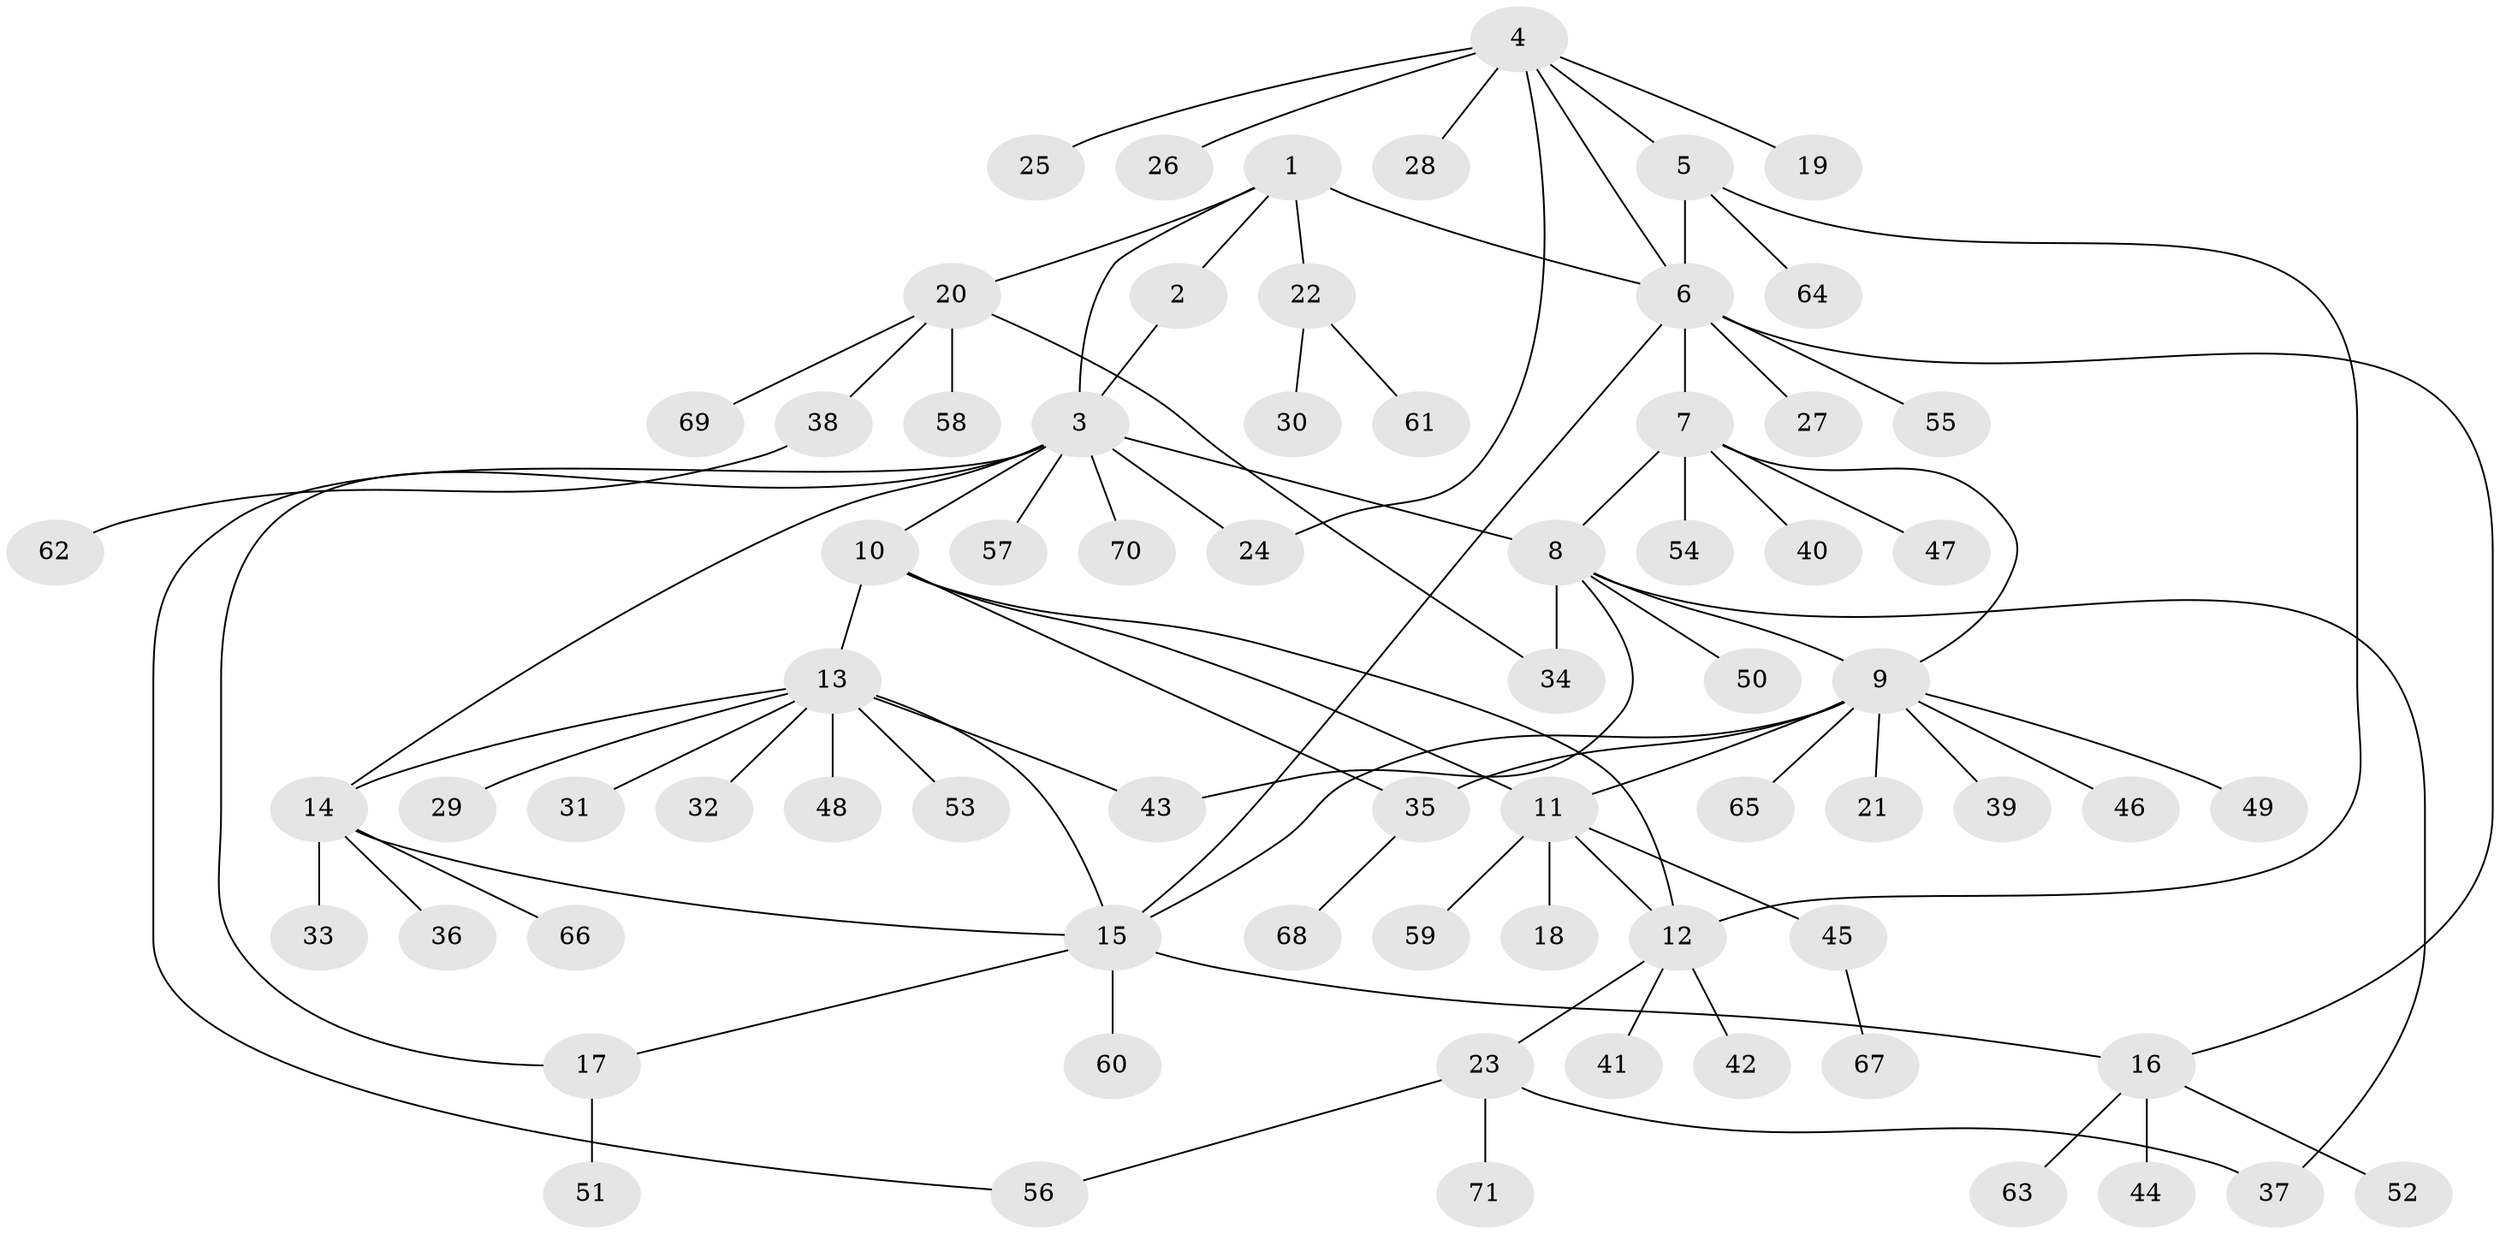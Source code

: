 // coarse degree distribution, {2: 0.18181818181818182, 3: 0.18181818181818182, 1: 0.2727272727272727, 6: 0.18181818181818182, 7: 0.045454545454545456, 5: 0.09090909090909091, 9: 0.045454545454545456}
// Generated by graph-tools (version 1.1) at 2025/37/03/04/25 23:37:40]
// undirected, 71 vertices, 89 edges
graph export_dot {
  node [color=gray90,style=filled];
  1;
  2;
  3;
  4;
  5;
  6;
  7;
  8;
  9;
  10;
  11;
  12;
  13;
  14;
  15;
  16;
  17;
  18;
  19;
  20;
  21;
  22;
  23;
  24;
  25;
  26;
  27;
  28;
  29;
  30;
  31;
  32;
  33;
  34;
  35;
  36;
  37;
  38;
  39;
  40;
  41;
  42;
  43;
  44;
  45;
  46;
  47;
  48;
  49;
  50;
  51;
  52;
  53;
  54;
  55;
  56;
  57;
  58;
  59;
  60;
  61;
  62;
  63;
  64;
  65;
  66;
  67;
  68;
  69;
  70;
  71;
  1 -- 2;
  1 -- 3;
  1 -- 6;
  1 -- 20;
  1 -- 22;
  2 -- 3;
  3 -- 8;
  3 -- 10;
  3 -- 14;
  3 -- 17;
  3 -- 24;
  3 -- 56;
  3 -- 57;
  3 -- 70;
  4 -- 5;
  4 -- 6;
  4 -- 19;
  4 -- 24;
  4 -- 25;
  4 -- 26;
  4 -- 28;
  5 -- 6;
  5 -- 12;
  5 -- 64;
  6 -- 7;
  6 -- 15;
  6 -- 16;
  6 -- 27;
  6 -- 55;
  7 -- 8;
  7 -- 9;
  7 -- 40;
  7 -- 47;
  7 -- 54;
  8 -- 9;
  8 -- 34;
  8 -- 37;
  8 -- 43;
  8 -- 50;
  9 -- 11;
  9 -- 15;
  9 -- 21;
  9 -- 35;
  9 -- 39;
  9 -- 46;
  9 -- 49;
  9 -- 65;
  10 -- 11;
  10 -- 12;
  10 -- 13;
  10 -- 35;
  11 -- 12;
  11 -- 18;
  11 -- 45;
  11 -- 59;
  12 -- 23;
  12 -- 41;
  12 -- 42;
  13 -- 14;
  13 -- 15;
  13 -- 29;
  13 -- 31;
  13 -- 32;
  13 -- 43;
  13 -- 48;
  13 -- 53;
  14 -- 15;
  14 -- 33;
  14 -- 36;
  14 -- 66;
  15 -- 16;
  15 -- 17;
  15 -- 60;
  16 -- 44;
  16 -- 52;
  16 -- 63;
  17 -- 51;
  20 -- 34;
  20 -- 38;
  20 -- 58;
  20 -- 69;
  22 -- 30;
  22 -- 61;
  23 -- 37;
  23 -- 56;
  23 -- 71;
  35 -- 68;
  38 -- 62;
  45 -- 67;
}
